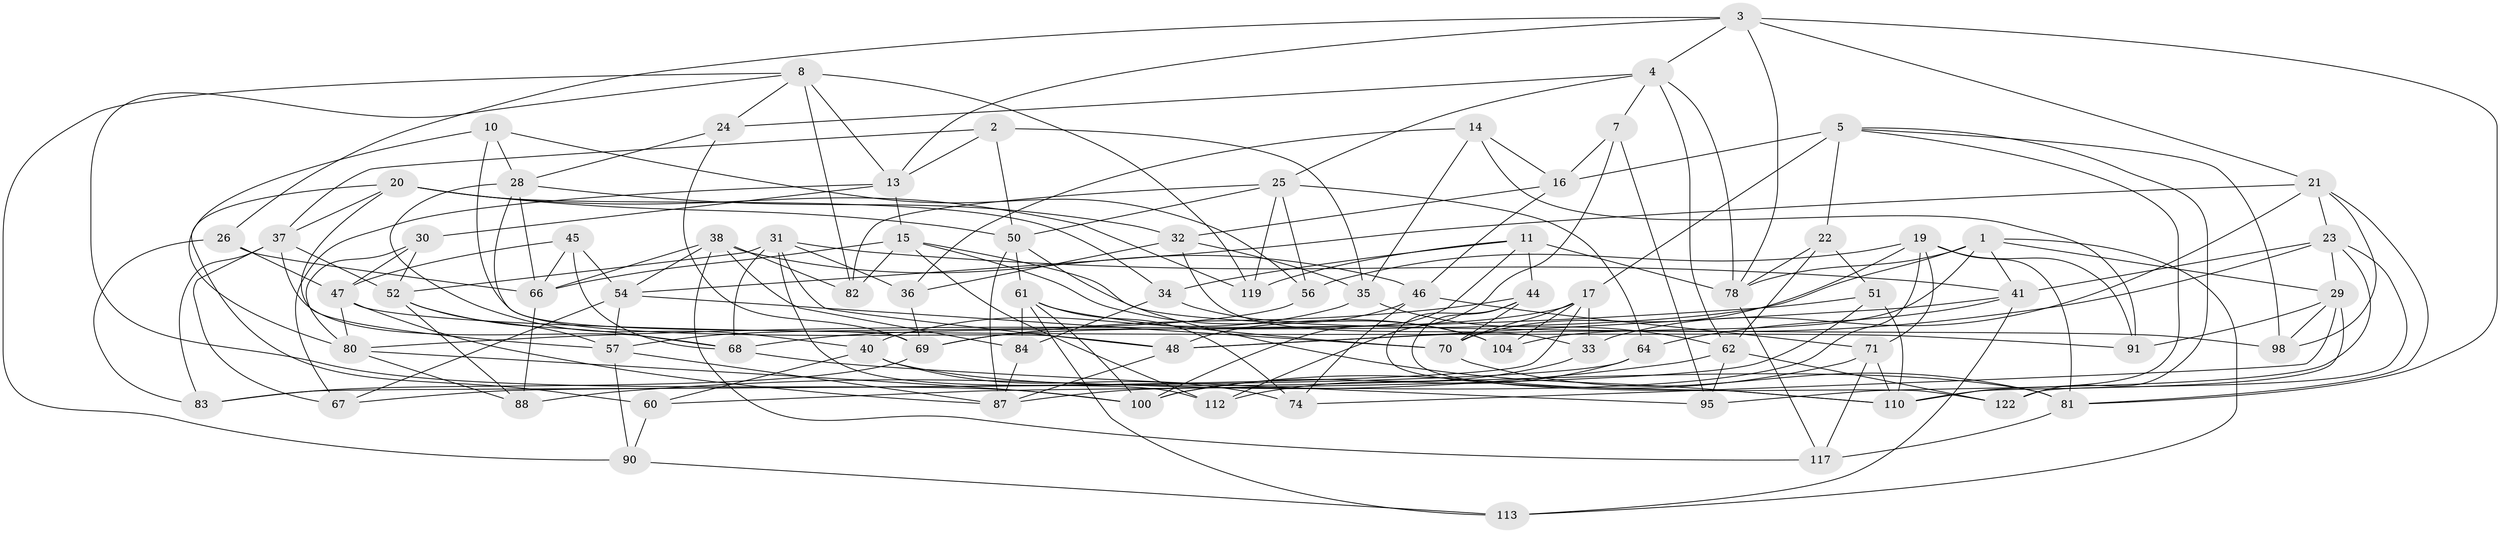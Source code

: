 // Generated by graph-tools (version 1.1) at 2025/24/03/03/25 07:24:28]
// undirected, 77 vertices, 195 edges
graph export_dot {
graph [start="1"]
  node [color=gray90,style=filled];
  1 [super="+43"];
  2;
  3 [super="+9"];
  4 [super="+18"];
  5 [super="+6"];
  7;
  8 [super="+12"];
  10;
  11 [super="+27"];
  13 [super="+59"];
  14;
  15 [super="+42"];
  16 [super="+39"];
  17 [super="+114"];
  19 [super="+76"];
  20 [super="+115"];
  21 [super="+109"];
  22;
  23 [super="+58"];
  24;
  25 [super="+53"];
  26;
  28 [super="+72"];
  29 [super="+111"];
  30;
  31 [super="+93"];
  32 [super="+97"];
  33;
  34;
  35 [super="+49"];
  36;
  37 [super="+55"];
  38 [super="+120"];
  40 [super="+73"];
  41 [super="+63"];
  44 [super="+107"];
  45;
  46 [super="+65"];
  47 [super="+116"];
  48 [super="+103"];
  50 [super="+106"];
  51;
  52 [super="+118"];
  54 [super="+94"];
  56;
  57 [super="+77"];
  60;
  61 [super="+86"];
  62 [super="+99"];
  64;
  66 [super="+75"];
  67;
  68 [super="+96"];
  69 [super="+85"];
  70 [super="+108"];
  71 [super="+79"];
  74;
  78 [super="+105"];
  80 [super="+101"];
  81 [super="+89"];
  82;
  83;
  84;
  87 [super="+92"];
  88;
  90;
  91;
  95;
  98;
  100 [super="+102"];
  104;
  110 [super="+121"];
  112;
  113;
  117;
  119;
  122;
  1 -- 29;
  1 -- 113;
  1 -- 104;
  1 -- 78;
  1 -- 41;
  1 -- 68;
  2 -- 35;
  2 -- 13;
  2 -- 37;
  2 -- 50;
  3 -- 26;
  3 -- 13;
  3 -- 78;
  3 -- 81;
  3 -- 4;
  3 -- 21;
  4 -- 24;
  4 -- 25;
  4 -- 78;
  4 -- 7;
  4 -- 62;
  5 -- 98;
  5 -- 122;
  5 -- 16;
  5 -- 110;
  5 -- 22;
  5 -- 17;
  7 -- 95;
  7 -- 16;
  7 -- 112;
  8 -- 100;
  8 -- 13;
  8 -- 119;
  8 -- 24;
  8 -- 90;
  8 -- 82;
  10 -- 28;
  10 -- 56;
  10 -- 80;
  10 -- 48;
  11 -- 100;
  11 -- 119;
  11 -- 44 [weight=2];
  11 -- 34;
  11 -- 78;
  13 -- 67;
  13 -- 30;
  13 -- 15;
  14 -- 36;
  14 -- 91;
  14 -- 35;
  14 -- 16;
  15 -- 112;
  15 -- 104;
  15 -- 98;
  15 -- 82;
  15 -- 66;
  16 -- 32 [weight=2];
  16 -- 46;
  17 -- 104;
  17 -- 33;
  17 -- 83;
  17 -- 69;
  17 -- 70;
  19 -- 70;
  19 -- 91;
  19 -- 81;
  19 -- 56;
  19 -- 87;
  19 -- 71;
  20 -- 60;
  20 -- 57;
  20 -- 50;
  20 -- 34;
  20 -- 37;
  20 -- 119;
  21 -- 33;
  21 -- 54;
  21 -- 98;
  21 -- 81;
  21 -- 23;
  22 -- 51;
  22 -- 78;
  22 -- 62;
  23 -- 95;
  23 -- 41;
  23 -- 29;
  23 -- 122;
  23 -- 48;
  24 -- 69;
  24 -- 28;
  25 -- 82;
  25 -- 56;
  25 -- 64;
  25 -- 50;
  25 -- 119;
  26 -- 47;
  26 -- 66;
  26 -- 83;
  28 -- 40;
  28 -- 66;
  28 -- 69;
  28 -- 32;
  29 -- 91;
  29 -- 98;
  29 -- 74;
  29 -- 110;
  30 -- 80;
  30 -- 47;
  30 -- 52;
  31 -- 36;
  31 -- 112;
  31 -- 41;
  31 -- 68;
  31 -- 52;
  31 -- 48;
  32 -- 36;
  32 -- 33;
  32 -- 35;
  33 -- 100;
  34 -- 104;
  34 -- 84;
  35 -- 40 [weight=2];
  35 -- 62;
  36 -- 69;
  37 -- 68;
  37 -- 67;
  37 -- 83;
  37 -- 52;
  38 -- 82;
  38 -- 54;
  38 -- 66;
  38 -- 84;
  38 -- 117;
  38 -- 46;
  40 -- 74;
  40 -- 60;
  40 -- 81;
  41 -- 113;
  41 -- 48;
  41 -- 64;
  44 -- 122;
  44 -- 69;
  44 -- 110;
  44 -- 70;
  45 -- 66;
  45 -- 68;
  45 -- 54;
  45 -- 47;
  46 -- 71 [weight=2];
  46 -- 48;
  46 -- 74;
  47 -- 80;
  47 -- 91;
  47 -- 87;
  48 -- 87;
  50 -- 110;
  50 -- 87;
  50 -- 61;
  51 -- 80;
  51 -- 60;
  51 -- 110;
  52 -- 88;
  52 -- 57;
  52 -- 68;
  54 -- 70;
  54 -- 67;
  54 -- 57;
  56 -- 57;
  57 -- 90;
  57 -- 87;
  60 -- 90;
  61 -- 74;
  61 -- 113;
  61 -- 84;
  61 -- 100;
  61 -- 70;
  62 -- 95;
  62 -- 122;
  62 -- 88;
  64 -- 67;
  64 -- 112;
  66 -- 88;
  68 -- 95;
  69 -- 83;
  70 -- 81;
  71 -- 110;
  71 -- 100;
  71 -- 117;
  78 -- 117;
  80 -- 88;
  80 -- 100;
  81 -- 117;
  84 -- 87;
  90 -- 113;
}
